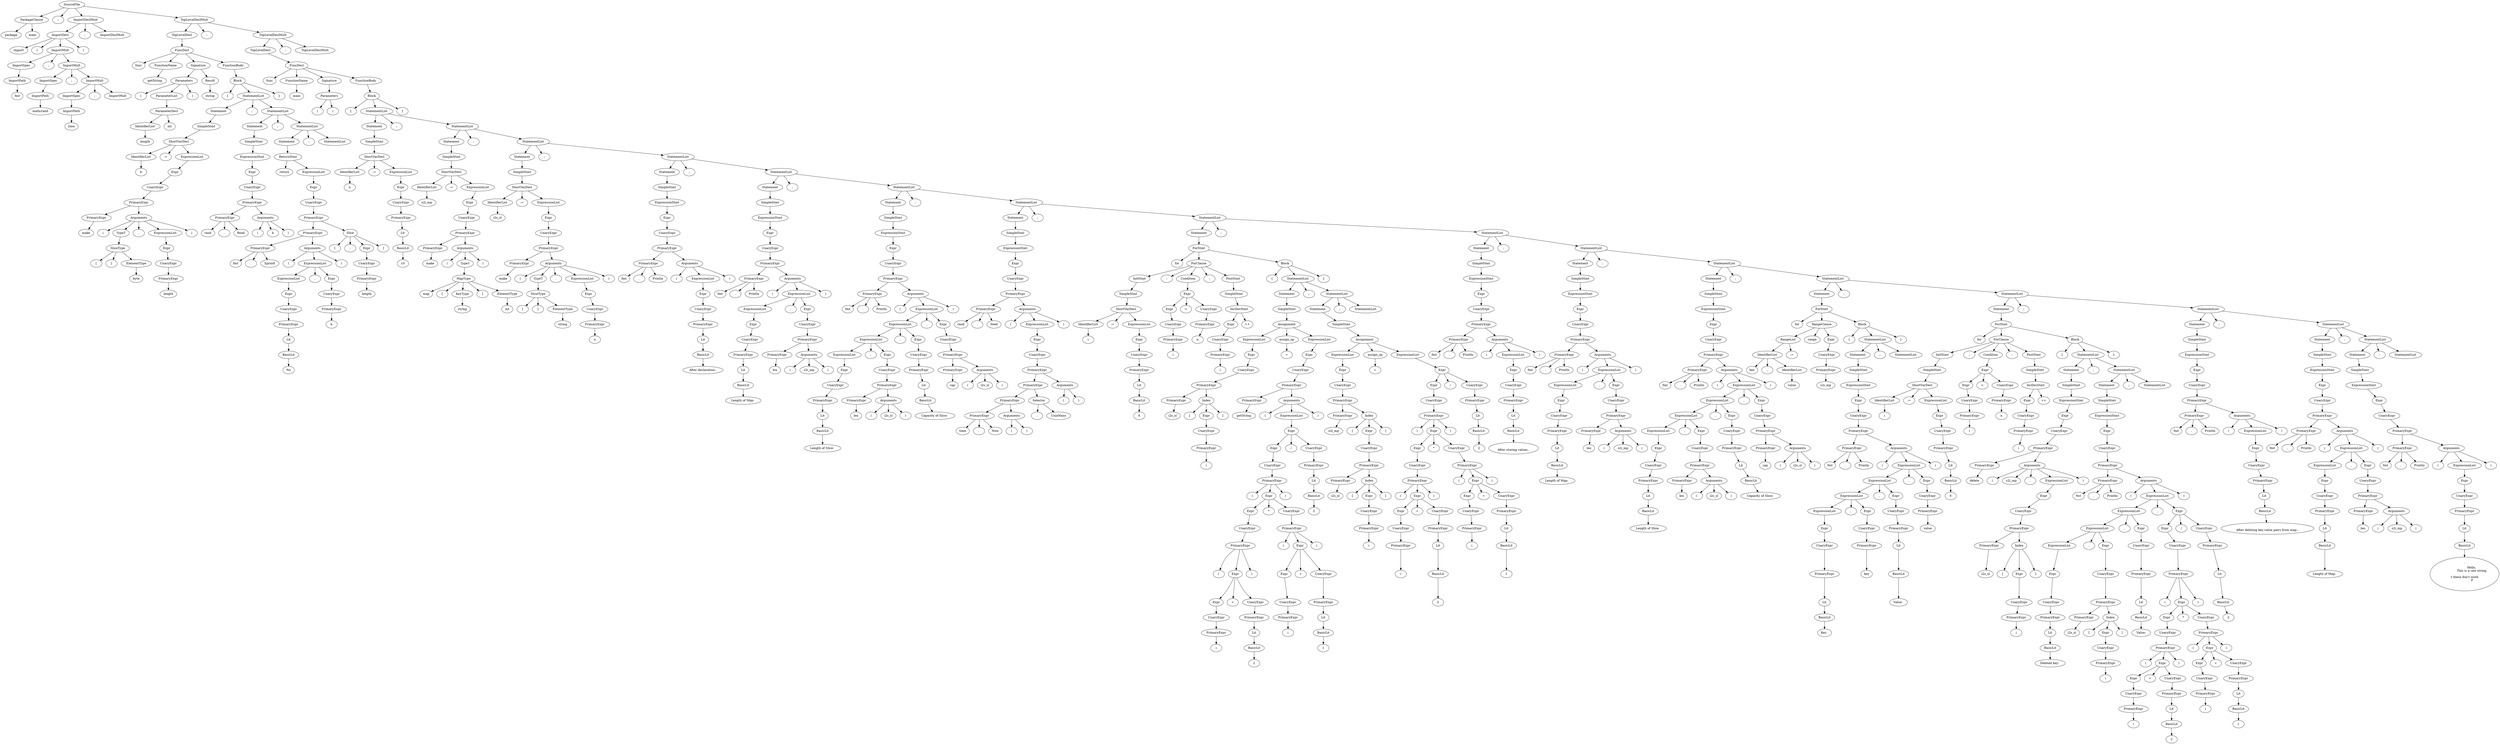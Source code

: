 digraph ParseTree {
0[label="SourceFile"]; 1[label="PackageClause"]; 0->1 ;
1[label="PackageClause"]; 2[label="package"]; 1->2 ;
1[label="PackageClause"]; 3[label="main"]; 1->3 ;
0[label="SourceFile"]; 4[label=";"]; 0->4 ;
0[label="SourceFile"]; 5[label="ImportDeclMult"]; 0->5 ;
5[label="ImportDeclMult"]; 6[label="ImportDecl"]; 5->6 ;
6[label="ImportDecl"]; 7[label="import"]; 6->7 ;
6[label="ImportDecl"]; 8[label="("]; 6->8 ;
6[label="ImportDecl"]; 9[label="ImportMult"]; 6->9 ;
9[label="ImportMult"]; 10[label="ImportSpec"]; 9->10 ;
10[label="ImportSpec"]; 11[label="ImportPath"]; 10->11 ;
11[label="ImportPath"]; 12[label="fmt"]; 11->12 ;
9[label="ImportMult"]; 13[label=";"]; 9->13 ;
9[label="ImportMult"]; 14[label="ImportMult"]; 9->14 ;
14[label="ImportMult"]; 15[label="ImportSpec"]; 14->15 ;
15[label="ImportSpec"]; 16[label="ImportPath"]; 15->16 ;
16[label="ImportPath"]; 17[label="math/rand"]; 16->17 ;
14[label="ImportMult"]; 18[label=";"]; 14->18 ;
14[label="ImportMult"]; 19[label="ImportMult"]; 14->19 ;
19[label="ImportMult"]; 20[label="ImportSpec"]; 19->20 ;
20[label="ImportSpec"]; 21[label="ImportPath"]; 20->21 ;
21[label="ImportPath"]; 22[label="time"]; 21->22 ;
19[label="ImportMult"]; 23[label=";"]; 19->23 ;
19[label="ImportMult"]; 24[label="ImportMult"]; 19->24 ;
6[label="ImportDecl"]; 25[label=")"]; 6->25 ;
5[label="ImportDeclMult"]; 26[label=";"]; 5->26 ;
5[label="ImportDeclMult"]; 27[label="ImportDeclMult"]; 5->27 ;
0[label="SourceFile"]; 28[label="TopLevelDeclMult"]; 0->28 ;
28[label="TopLevelDeclMult"]; 29[label="TopLevelDecl"]; 28->29 ;
29[label="TopLevelDecl"]; 30[label="FuncDecl"]; 29->30 ;
30[label="FuncDecl"]; 31[label="func"]; 30->31 ;
30[label="FuncDecl"]; 32[label="FunctionName"]; 30->32 ;
32[label="FunctionName"]; 33[label="getString"]; 32->33 ;
30[label="FuncDecl"]; 34[label="Signature"]; 30->34 ;
34[label="Signature"]; 35[label="Parameters"]; 34->35 ;
35[label="Parameters"]; 36[label="("]; 35->36 ;
35[label="Parameters"]; 37[label="ParameterList"]; 35->37 ;
37[label="ParameterList"]; 38[label="ParameterDecl"]; 37->38 ;
38[label="ParameterDecl"]; 39[label="IdentifierList"]; 38->39 ;
39[label="IdentifierList"]; 40[label="length"]; 39->40 ;
38[label="ParameterDecl"]; 41[label="int"]; 38->41 ;
35[label="Parameters"]; 42[label=")"]; 35->42 ;
34[label="Signature"]; 43[label="Result"]; 34->43 ;
43[label="Result"]; 44[label="string"]; 43->44 ;
30[label="FuncDecl"]; 45[label="FunctionBody"]; 30->45 ;
45[label="FunctionBody"]; 46[label="Block"]; 45->46 ;
46[label="Block"]; 47[label="{"]; 46->47 ;
46[label="Block"]; 48[label="StatementList"]; 46->48 ;
48[label="StatementList"]; 49[label="Statement"]; 48->49 ;
49[label="Statement"]; 50[label="SimpleStmt"]; 49->50 ;
50[label="SimpleStmt"]; 51[label="ShortVarDecl"]; 50->51 ;
51[label="ShortVarDecl"]; 52[label="IdentifierList"]; 51->52 ;
52[label="IdentifierList"]; 53[label="b"]; 52->53 ;
51[label="ShortVarDecl"]; 54[label=":="]; 51->54 ;
51[label="ShortVarDecl"]; 55[label="ExpressionList"]; 51->55 ;
55[label="ExpressionList"]; 56[label="Expr"]; 55->56 ;
56[label="Expr"]; 57[label="UnaryExpr"]; 56->57 ;
57[label="UnaryExpr"]; 58[label="PrimaryExpr"]; 57->58 ;
58[label="PrimaryExpr"]; 59[label="PrimaryExpr"]; 58->59 ;
59[label="PrimaryExpr"]; 60[label="make"]; 59->60 ;
58[label="PrimaryExpr"]; 61[label="Arguments"]; 58->61 ;
61[label="Arguments"]; 62[label="("]; 61->62 ;
61[label="Arguments"]; 63[label="TypeT"]; 61->63 ;
63[label="TypeT"]; 64[label="SliceType"]; 63->64 ;
64[label="SliceType"]; 65[label="["]; 64->65 ;
64[label="SliceType"]; 66[label="]"]; 64->66 ;
64[label="SliceType"]; 67[label="ElementType"]; 64->67 ;
67[label="ElementType"]; 68[label="byte"]; 67->68 ;
61[label="Arguments"]; 69[label=","]; 61->69 ;
61[label="Arguments"]; 70[label="ExpressionList"]; 61->70 ;
70[label="ExpressionList"]; 71[label="Expr"]; 70->71 ;
71[label="Expr"]; 72[label="UnaryExpr"]; 71->72 ;
72[label="UnaryExpr"]; 73[label="PrimaryExpr"]; 72->73 ;
73[label="PrimaryExpr"]; 74[label="length"]; 73->74 ;
61[label="Arguments"]; 75[label=")"]; 61->75 ;
48[label="StatementList"]; 76[label=";"]; 48->76 ;
48[label="StatementList"]; 77[label="StatementList"]; 48->77 ;
77[label="StatementList"]; 78[label="Statement"]; 77->78 ;
78[label="Statement"]; 79[label="SimpleStmt"]; 78->79 ;
79[label="SimpleStmt"]; 80[label="ExpressionStmt"]; 79->80 ;
80[label="ExpressionStmt"]; 81[label="Expr"]; 80->81 ;
81[label="Expr"]; 82[label="UnaryExpr"]; 81->82 ;
82[label="UnaryExpr"]; 83[label="PrimaryExpr"]; 82->83 ;
83[label="PrimaryExpr"]; 84[label="PrimaryExpr"]; 83->84 ;
84[label="PrimaryExpr"]; 85[label="rand"]; 84->85 ;
84[label="PrimaryExpr"]; 86[label="."]; 84->86 ;
84[label="PrimaryExpr"]; 87[label="Read"]; 84->87 ;
83[label="PrimaryExpr"]; 88[label="Arguments"]; 83->88 ;
88[label="Arguments"]; 89[label="("]; 88->89 ;
88[label="Arguments"]; 90[label="b"]; 88->90 ;
88[label="Arguments"]; 91[label=")"]; 88->91 ;
77[label="StatementList"]; 92[label=";"]; 77->92 ;
77[label="StatementList"]; 93[label="StatementList"]; 77->93 ;
93[label="StatementList"]; 94[label="Statement"]; 93->94 ;
94[label="Statement"]; 95[label="ReturnStmt"]; 94->95 ;
95[label="ReturnStmt"]; 96[label="return"]; 95->96 ;
95[label="ReturnStmt"]; 97[label="ExpressionList"]; 95->97 ;
97[label="ExpressionList"]; 98[label="Expr"]; 97->98 ;
98[label="Expr"]; 99[label="UnaryExpr"]; 98->99 ;
99[label="UnaryExpr"]; 100[label="PrimaryExpr"]; 99->100 ;
100[label="PrimaryExpr"]; 101[label="PrimaryExpr"]; 100->101 ;
101[label="PrimaryExpr"]; 102[label="PrimaryExpr"]; 101->102 ;
102[label="PrimaryExpr"]; 103[label="fmt"]; 102->103 ;
102[label="PrimaryExpr"]; 104[label="."]; 102->104 ;
102[label="PrimaryExpr"]; 105[label="Sprintf"]; 102->105 ;
101[label="PrimaryExpr"]; 106[label="Arguments"]; 101->106 ;
106[label="Arguments"]; 107[label="("]; 106->107 ;
106[label="Arguments"]; 108[label="ExpressionList"]; 106->108 ;
108[label="ExpressionList"]; 109[label="ExpressionList"]; 108->109 ;
109[label="ExpressionList"]; 110[label="Expr"]; 109->110 ;
110[label="Expr"]; 111[label="UnaryExpr"]; 110->111 ;
111[label="UnaryExpr"]; 112[label="PrimaryExpr"]; 111->112 ;
112[label="PrimaryExpr"]; 113[label="Lit"]; 112->113 ;
113[label="Lit"]; 114[label="BasicLit"]; 113->114 ;
114[label="BasicLit"]; 115[label="%x"]; 114->115 ;
108[label="ExpressionList"]; 116[label=","]; 108->116 ;
108[label="ExpressionList"]; 117[label="Expr"]; 108->117 ;
117[label="Expr"]; 118[label="UnaryExpr"]; 117->118 ;
118[label="UnaryExpr"]; 119[label="PrimaryExpr"]; 118->119 ;
119[label="PrimaryExpr"]; 120[label="b"]; 119->120 ;
106[label="Arguments"]; 121[label=")"]; 106->121 ;
100[label="PrimaryExpr"]; 122[label="Slice"]; 100->122 ;
122[label="Slice"]; 123[label="["]; 122->123 ;
122[label="Slice"]; 124[label=":"]; 122->124 ;
122[label="Slice"]; 125[label="Expr"]; 122->125 ;
125[label="Expr"]; 126[label="UnaryExpr"]; 125->126 ;
126[label="UnaryExpr"]; 127[label="PrimaryExpr"]; 126->127 ;
127[label="PrimaryExpr"]; 128[label="length"]; 127->128 ;
122[label="Slice"]; 129[label="]"]; 122->129 ;
93[label="StatementList"]; 130[label=";"]; 93->130 ;
93[label="StatementList"]; 131[label="StatementList"]; 93->131 ;
46[label="Block"]; 132[label="}"]; 46->132 ;
28[label="TopLevelDeclMult"]; 133[label=";"]; 28->133 ;
28[label="TopLevelDeclMult"]; 134[label="TopLevelDeclMult"]; 28->134 ;
134[label="TopLevelDeclMult"]; 135[label="TopLevelDecl"]; 134->135 ;
135[label="TopLevelDecl"]; 136[label="FuncDecl"]; 135->136 ;
136[label="FuncDecl"]; 137[label="func"]; 136->137 ;
136[label="FuncDecl"]; 138[label="FunctionName"]; 136->138 ;
138[label="FunctionName"]; 139[label="main"]; 138->139 ;
136[label="FuncDecl"]; 140[label="Signature"]; 136->140 ;
140[label="Signature"]; 141[label="Parameters"]; 140->141 ;
141[label="Parameters"]; 142[label="("]; 141->142 ;
141[label="Parameters"]; 143[label=")"]; 141->143 ;
136[label="FuncDecl"]; 144[label="FunctionBody"]; 136->144 ;
144[label="FunctionBody"]; 145[label="Block"]; 144->145 ;
145[label="Block"]; 146[label="{"]; 145->146 ;
145[label="Block"]; 147[label="StatementList"]; 145->147 ;
147[label="StatementList"]; 148[label="Statement"]; 147->148 ;
148[label="Statement"]; 149[label="SimpleStmt"]; 148->149 ;
149[label="SimpleStmt"]; 150[label="ShortVarDecl"]; 149->150 ;
150[label="ShortVarDecl"]; 151[label="IdentifierList"]; 150->151 ;
151[label="IdentifierList"]; 152[label="n"]; 151->152 ;
150[label="ShortVarDecl"]; 153[label=":="]; 150->153 ;
150[label="ShortVarDecl"]; 154[label="ExpressionList"]; 150->154 ;
154[label="ExpressionList"]; 155[label="Expr"]; 154->155 ;
155[label="Expr"]; 156[label="UnaryExpr"]; 155->156 ;
156[label="UnaryExpr"]; 157[label="PrimaryExpr"]; 156->157 ;
157[label="PrimaryExpr"]; 158[label="Lit"]; 157->158 ;
158[label="Lit"]; 159[label="BasicLit"]; 158->159 ;
159[label="BasicLit"]; 160[label="10"]; 159->160 ;
147[label="StatementList"]; 161[label=";"]; 147->161 ;
147[label="StatementList"]; 162[label="StatementList"]; 147->162 ;
162[label="StatementList"]; 163[label="Statement"]; 162->163 ;
163[label="Statement"]; 164[label="SimpleStmt"]; 163->164 ;
164[label="SimpleStmt"]; 165[label="ShortVarDecl"]; 164->165 ;
165[label="ShortVarDecl"]; 166[label="IdentifierList"]; 165->166 ;
166[label="IdentifierList"]; 167[label="s2i_mp"]; 166->167 ;
165[label="ShortVarDecl"]; 168[label=":="]; 165->168 ;
165[label="ShortVarDecl"]; 169[label="ExpressionList"]; 165->169 ;
169[label="ExpressionList"]; 170[label="Expr"]; 169->170 ;
170[label="Expr"]; 171[label="UnaryExpr"]; 170->171 ;
171[label="UnaryExpr"]; 172[label="PrimaryExpr"]; 171->172 ;
172[label="PrimaryExpr"]; 173[label="PrimaryExpr"]; 172->173 ;
173[label="PrimaryExpr"]; 174[label="make"]; 173->174 ;
172[label="PrimaryExpr"]; 175[label="Arguments"]; 172->175 ;
175[label="Arguments"]; 176[label="("]; 175->176 ;
175[label="Arguments"]; 177[label="TypeT"]; 175->177 ;
177[label="TypeT"]; 178[label="MapType"]; 177->178 ;
178[label="MapType"]; 179[label="map"]; 178->179 ;
178[label="MapType"]; 180[label="["]; 178->180 ;
178[label="MapType"]; 181[label="KeyType"]; 178->181 ;
181[label="KeyType"]; 182[label="string"]; 181->182 ;
178[label="MapType"]; 183[label="]"]; 178->183 ;
178[label="MapType"]; 184[label="ElementType"]; 178->184 ;
184[label="ElementType"]; 185[label="int"]; 184->185 ;
175[label="Arguments"]; 186[label=")"]; 175->186 ;
162[label="StatementList"]; 187[label=";"]; 162->187 ;
162[label="StatementList"]; 188[label="StatementList"]; 162->188 ;
188[label="StatementList"]; 189[label="Statement"]; 188->189 ;
189[label="Statement"]; 190[label="SimpleStmt"]; 189->190 ;
190[label="SimpleStmt"]; 191[label="ShortVarDecl"]; 190->191 ;
191[label="ShortVarDecl"]; 192[label="IdentifierList"]; 191->192 ;
192[label="IdentifierList"]; 193[label="i2s_sl"]; 192->193 ;
191[label="ShortVarDecl"]; 194[label=":="]; 191->194 ;
191[label="ShortVarDecl"]; 195[label="ExpressionList"]; 191->195 ;
195[label="ExpressionList"]; 196[label="Expr"]; 195->196 ;
196[label="Expr"]; 197[label="UnaryExpr"]; 196->197 ;
197[label="UnaryExpr"]; 198[label="PrimaryExpr"]; 197->198 ;
198[label="PrimaryExpr"]; 199[label="PrimaryExpr"]; 198->199 ;
199[label="PrimaryExpr"]; 200[label="make"]; 199->200 ;
198[label="PrimaryExpr"]; 201[label="Arguments"]; 198->201 ;
201[label="Arguments"]; 202[label="("]; 201->202 ;
201[label="Arguments"]; 203[label="TypeT"]; 201->203 ;
203[label="TypeT"]; 204[label="SliceType"]; 203->204 ;
204[label="SliceType"]; 205[label="["]; 204->205 ;
204[label="SliceType"]; 206[label="]"]; 204->206 ;
204[label="SliceType"]; 207[label="ElementType"]; 204->207 ;
207[label="ElementType"]; 208[label="string"]; 207->208 ;
201[label="Arguments"]; 209[label=","]; 201->209 ;
201[label="Arguments"]; 210[label="ExpressionList"]; 201->210 ;
210[label="ExpressionList"]; 211[label="Expr"]; 210->211 ;
211[label="Expr"]; 212[label="UnaryExpr"]; 211->212 ;
212[label="UnaryExpr"]; 213[label="PrimaryExpr"]; 212->213 ;
213[label="PrimaryExpr"]; 214[label="n"]; 213->214 ;
201[label="Arguments"]; 215[label=")"]; 201->215 ;
188[label="StatementList"]; 216[label=";"]; 188->216 ;
188[label="StatementList"]; 217[label="StatementList"]; 188->217 ;
217[label="StatementList"]; 218[label="Statement"]; 217->218 ;
218[label="Statement"]; 219[label="SimpleStmt"]; 218->219 ;
219[label="SimpleStmt"]; 220[label="ExpressionStmt"]; 219->220 ;
220[label="ExpressionStmt"]; 221[label="Expr"]; 220->221 ;
221[label="Expr"]; 222[label="UnaryExpr"]; 221->222 ;
222[label="UnaryExpr"]; 223[label="PrimaryExpr"]; 222->223 ;
223[label="PrimaryExpr"]; 224[label="PrimaryExpr"]; 223->224 ;
224[label="PrimaryExpr"]; 225[label="fmt"]; 224->225 ;
224[label="PrimaryExpr"]; 226[label="."]; 224->226 ;
224[label="PrimaryExpr"]; 227[label="Println"]; 224->227 ;
223[label="PrimaryExpr"]; 228[label="Arguments"]; 223->228 ;
228[label="Arguments"]; 229[label="("]; 228->229 ;
228[label="Arguments"]; 230[label="ExpressionList"]; 228->230 ;
230[label="ExpressionList"]; 231[label="Expr"]; 230->231 ;
231[label="Expr"]; 232[label="UnaryExpr"]; 231->232 ;
232[label="UnaryExpr"]; 233[label="PrimaryExpr"]; 232->233 ;
233[label="PrimaryExpr"]; 234[label="Lit"]; 233->234 ;
234[label="Lit"]; 235[label="BasicLit"]; 234->235 ;
235[label="BasicLit"]; 236[label="After declaration.."]; 235->236 ;
228[label="Arguments"]; 237[label=")"]; 228->237 ;
217[label="StatementList"]; 238[label=";"]; 217->238 ;
217[label="StatementList"]; 239[label="StatementList"]; 217->239 ;
239[label="StatementList"]; 240[label="Statement"]; 239->240 ;
240[label="Statement"]; 241[label="SimpleStmt"]; 240->241 ;
241[label="SimpleStmt"]; 242[label="ExpressionStmt"]; 241->242 ;
242[label="ExpressionStmt"]; 243[label="Expr"]; 242->243 ;
243[label="Expr"]; 244[label="UnaryExpr"]; 243->244 ;
244[label="UnaryExpr"]; 245[label="PrimaryExpr"]; 244->245 ;
245[label="PrimaryExpr"]; 246[label="PrimaryExpr"]; 245->246 ;
246[label="PrimaryExpr"]; 247[label="fmt"]; 246->247 ;
246[label="PrimaryExpr"]; 248[label="."]; 246->248 ;
246[label="PrimaryExpr"]; 249[label="Println"]; 246->249 ;
245[label="PrimaryExpr"]; 250[label="Arguments"]; 245->250 ;
250[label="Arguments"]; 251[label="("]; 250->251 ;
250[label="Arguments"]; 252[label="ExpressionList"]; 250->252 ;
252[label="ExpressionList"]; 253[label="ExpressionList"]; 252->253 ;
253[label="ExpressionList"]; 254[label="Expr"]; 253->254 ;
254[label="Expr"]; 255[label="UnaryExpr"]; 254->255 ;
255[label="UnaryExpr"]; 256[label="PrimaryExpr"]; 255->256 ;
256[label="PrimaryExpr"]; 257[label="Lit"]; 256->257 ;
257[label="Lit"]; 258[label="BasicLit"]; 257->258 ;
258[label="BasicLit"]; 259[label="Length of Map: "]; 258->259 ;
252[label="ExpressionList"]; 260[label=","]; 252->260 ;
252[label="ExpressionList"]; 261[label="Expr"]; 252->261 ;
261[label="Expr"]; 262[label="UnaryExpr"]; 261->262 ;
262[label="UnaryExpr"]; 263[label="PrimaryExpr"]; 262->263 ;
263[label="PrimaryExpr"]; 264[label="PrimaryExpr"]; 263->264 ;
264[label="PrimaryExpr"]; 265[label="len"]; 264->265 ;
263[label="PrimaryExpr"]; 266[label="Arguments"]; 263->266 ;
266[label="Arguments"]; 267[label="("]; 266->267 ;
266[label="Arguments"]; 268[label="s2i_mp"]; 266->268 ;
266[label="Arguments"]; 269[label=")"]; 266->269 ;
250[label="Arguments"]; 270[label=")"]; 250->270 ;
239[label="StatementList"]; 271[label=";"]; 239->271 ;
239[label="StatementList"]; 272[label="StatementList"]; 239->272 ;
272[label="StatementList"]; 273[label="Statement"]; 272->273 ;
273[label="Statement"]; 274[label="SimpleStmt"]; 273->274 ;
274[label="SimpleStmt"]; 275[label="ExpressionStmt"]; 274->275 ;
275[label="ExpressionStmt"]; 276[label="Expr"]; 275->276 ;
276[label="Expr"]; 277[label="UnaryExpr"]; 276->277 ;
277[label="UnaryExpr"]; 278[label="PrimaryExpr"]; 277->278 ;
278[label="PrimaryExpr"]; 279[label="PrimaryExpr"]; 278->279 ;
279[label="PrimaryExpr"]; 280[label="fmt"]; 279->280 ;
279[label="PrimaryExpr"]; 281[label="."]; 279->281 ;
279[label="PrimaryExpr"]; 282[label="Println"]; 279->282 ;
278[label="PrimaryExpr"]; 283[label="Arguments"]; 278->283 ;
283[label="Arguments"]; 284[label="("]; 283->284 ;
283[label="Arguments"]; 285[label="ExpressionList"]; 283->285 ;
285[label="ExpressionList"]; 286[label="ExpressionList"]; 285->286 ;
286[label="ExpressionList"]; 287[label="ExpressionList"]; 286->287 ;
287[label="ExpressionList"]; 288[label="ExpressionList"]; 287->288 ;
288[label="ExpressionList"]; 289[label="Expr"]; 288->289 ;
289[label="Expr"]; 290[label="UnaryExpr"]; 289->290 ;
290[label="UnaryExpr"]; 291[label="PrimaryExpr"]; 290->291 ;
291[label="PrimaryExpr"]; 292[label="Lit"]; 291->292 ;
292[label="Lit"]; 293[label="BasicLit"]; 292->293 ;
293[label="BasicLit"]; 294[label="Length of Slice: "]; 293->294 ;
287[label="ExpressionList"]; 295[label=","]; 287->295 ;
287[label="ExpressionList"]; 296[label="Expr"]; 287->296 ;
296[label="Expr"]; 297[label="UnaryExpr"]; 296->297 ;
297[label="UnaryExpr"]; 298[label="PrimaryExpr"]; 297->298 ;
298[label="PrimaryExpr"]; 299[label="PrimaryExpr"]; 298->299 ;
299[label="PrimaryExpr"]; 300[label="len"]; 299->300 ;
298[label="PrimaryExpr"]; 301[label="Arguments"]; 298->301 ;
301[label="Arguments"]; 302[label="("]; 301->302 ;
301[label="Arguments"]; 303[label="i2s_sl"]; 301->303 ;
301[label="Arguments"]; 304[label=")"]; 301->304 ;
286[label="ExpressionList"]; 305[label=","]; 286->305 ;
286[label="ExpressionList"]; 306[label="Expr"]; 286->306 ;
306[label="Expr"]; 307[label="UnaryExpr"]; 306->307 ;
307[label="UnaryExpr"]; 308[label="PrimaryExpr"]; 307->308 ;
308[label="PrimaryExpr"]; 309[label="Lit"]; 308->309 ;
309[label="Lit"]; 310[label="BasicLit"]; 309->310 ;
310[label="BasicLit"]; 311[label="Capacity of Slice: "]; 310->311 ;
285[label="ExpressionList"]; 312[label=","]; 285->312 ;
285[label="ExpressionList"]; 313[label="Expr"]; 285->313 ;
313[label="Expr"]; 314[label="UnaryExpr"]; 313->314 ;
314[label="UnaryExpr"]; 315[label="PrimaryExpr"]; 314->315 ;
315[label="PrimaryExpr"]; 316[label="PrimaryExpr"]; 315->316 ;
316[label="PrimaryExpr"]; 317[label="cap"]; 316->317 ;
315[label="PrimaryExpr"]; 318[label="Arguments"]; 315->318 ;
318[label="Arguments"]; 319[label="("]; 318->319 ;
318[label="Arguments"]; 320[label="i2s_sl"]; 318->320 ;
318[label="Arguments"]; 321[label=")"]; 318->321 ;
283[label="Arguments"]; 322[label=")"]; 283->322 ;
272[label="StatementList"]; 323[label=";"]; 272->323 ;
272[label="StatementList"]; 324[label="StatementList"]; 272->324 ;
324[label="StatementList"]; 325[label="Statement"]; 324->325 ;
325[label="Statement"]; 326[label="SimpleStmt"]; 325->326 ;
326[label="SimpleStmt"]; 327[label="ExpressionStmt"]; 326->327 ;
327[label="ExpressionStmt"]; 328[label="Expr"]; 327->328 ;
328[label="Expr"]; 329[label="UnaryExpr"]; 328->329 ;
329[label="UnaryExpr"]; 330[label="PrimaryExpr"]; 329->330 ;
330[label="PrimaryExpr"]; 331[label="PrimaryExpr"]; 330->331 ;
331[label="PrimaryExpr"]; 332[label="rand"]; 331->332 ;
331[label="PrimaryExpr"]; 333[label="."]; 331->333 ;
331[label="PrimaryExpr"]; 334[label="Seed"]; 331->334 ;
330[label="PrimaryExpr"]; 335[label="Arguments"]; 330->335 ;
335[label="Arguments"]; 336[label="("]; 335->336 ;
335[label="Arguments"]; 337[label="ExpressionList"]; 335->337 ;
337[label="ExpressionList"]; 338[label="Expr"]; 337->338 ;
338[label="Expr"]; 339[label="UnaryExpr"]; 338->339 ;
339[label="UnaryExpr"]; 340[label="PrimaryExpr"]; 339->340 ;
340[label="PrimaryExpr"]; 341[label="PrimaryExpr"]; 340->341 ;
341[label="PrimaryExpr"]; 342[label="PrimaryExpr"]; 341->342 ;
342[label="PrimaryExpr"]; 343[label="PrimaryExpr"]; 342->343 ;
343[label="PrimaryExpr"]; 344[label="time"]; 343->344 ;
343[label="PrimaryExpr"]; 345[label="."]; 343->345 ;
343[label="PrimaryExpr"]; 346[label="Now"]; 343->346 ;
342[label="PrimaryExpr"]; 347[label="Arguments"]; 342->347 ;
347[label="Arguments"]; 348[label="("]; 347->348 ;
347[label="Arguments"]; 349[label=")"]; 347->349 ;
341[label="PrimaryExpr"]; 350[label="Selector"]; 341->350 ;
350[label="Selector"]; 351[label="."]; 350->351 ;
350[label="Selector"]; 352[label="UnixNano"]; 350->352 ;
340[label="PrimaryExpr"]; 353[label="Arguments"]; 340->353 ;
353[label="Arguments"]; 354[label="("]; 353->354 ;
353[label="Arguments"]; 355[label=")"]; 353->355 ;
335[label="Arguments"]; 356[label=")"]; 335->356 ;
324[label="StatementList"]; 357[label=";"]; 324->357 ;
324[label="StatementList"]; 358[label="StatementList"]; 324->358 ;
358[label="StatementList"]; 359[label="Statement"]; 358->359 ;
359[label="Statement"]; 360[label="ForStmt"]; 359->360 ;
360[label="ForStmt"]; 361[label="for"]; 360->361 ;
360[label="ForStmt"]; 362[label="ForClause"]; 360->362 ;
362[label="ForClause"]; 363[label="InitStmt"]; 362->363 ;
363[label="InitStmt"]; 364[label="SimpleStmt"]; 363->364 ;
364[label="SimpleStmt"]; 365[label="ShortVarDecl"]; 364->365 ;
365[label="ShortVarDecl"]; 366[label="IdentifierList"]; 365->366 ;
366[label="IdentifierList"]; 367[label="i"]; 366->367 ;
365[label="ShortVarDecl"]; 368[label=":="]; 365->368 ;
365[label="ShortVarDecl"]; 369[label="ExpressionList"]; 365->369 ;
369[label="ExpressionList"]; 370[label="Expr"]; 369->370 ;
370[label="Expr"]; 371[label="UnaryExpr"]; 370->371 ;
371[label="UnaryExpr"]; 372[label="PrimaryExpr"]; 371->372 ;
372[label="PrimaryExpr"]; 373[label="Lit"]; 372->373 ;
373[label="Lit"]; 374[label="BasicLit"]; 373->374 ;
374[label="BasicLit"]; 375[label="0"]; 374->375 ;
362[label="ForClause"]; 376[label=";"]; 362->376 ;
362[label="ForClause"]; 377[label="Condition"]; 362->377 ;
377[label="Condition"]; 378[label="Expr"]; 377->378 ;
378[label="Expr"]; 379[label="Expr"]; 378->379 ;
379[label="Expr"]; 380[label="UnaryExpr"]; 379->380 ;
380[label="UnaryExpr"]; 381[label="PrimaryExpr"]; 380->381 ;
381[label="PrimaryExpr"]; 382[label="i"]; 381->382 ;
378[label="Expr"]; 383[label="<"]; 378->383 ;
378[label="Expr"]; 384[label="UnaryExpr"]; 378->384 ;
384[label="UnaryExpr"]; 385[label="PrimaryExpr"]; 384->385 ;
385[label="PrimaryExpr"]; 386[label="n"]; 385->386 ;
362[label="ForClause"]; 387[label=";"]; 362->387 ;
362[label="ForClause"]; 388[label="PostStmt"]; 362->388 ;
388[label="PostStmt"]; 389[label="SimpleStmt"]; 388->389 ;
389[label="SimpleStmt"]; 390[label="IncDecStmt"]; 389->390 ;
390[label="IncDecStmt"]; 391[label="Expr"]; 390->391 ;
391[label="Expr"]; 392[label="UnaryExpr"]; 391->392 ;
392[label="UnaryExpr"]; 393[label="PrimaryExpr"]; 392->393 ;
393[label="PrimaryExpr"]; 394[label="i"]; 393->394 ;
390[label="IncDecStmt"]; 395[label="++"]; 390->395 ;
360[label="ForStmt"]; 396[label="Block"]; 360->396 ;
396[label="Block"]; 397[label="{"]; 396->397 ;
396[label="Block"]; 398[label="StatementList"]; 396->398 ;
398[label="StatementList"]; 399[label="Statement"]; 398->399 ;
399[label="Statement"]; 400[label="SimpleStmt"]; 399->400 ;
400[label="SimpleStmt"]; 401[label="Assignment"]; 400->401 ;
401[label="Assignment"]; 402[label="ExpressionList"]; 401->402 ;
402[label="ExpressionList"]; 403[label="Expr"]; 402->403 ;
403[label="Expr"]; 404[label="UnaryExpr"]; 403->404 ;
404[label="UnaryExpr"]; 405[label="PrimaryExpr"]; 404->405 ;
405[label="PrimaryExpr"]; 406[label="PrimaryExpr"]; 405->406 ;
406[label="PrimaryExpr"]; 407[label="i2s_sl"]; 406->407 ;
405[label="PrimaryExpr"]; 408[label="Index"]; 405->408 ;
408[label="Index"]; 409[label="["]; 408->409 ;
408[label="Index"]; 410[label="Expr"]; 408->410 ;
410[label="Expr"]; 411[label="UnaryExpr"]; 410->411 ;
411[label="UnaryExpr"]; 412[label="PrimaryExpr"]; 411->412 ;
412[label="PrimaryExpr"]; 413[label="i"]; 412->413 ;
408[label="Index"]; 414[label="]"]; 408->414 ;
401[label="Assignment"]; 415[label="assign_op"]; 401->415 ;
415[label="assign_op"]; 416[label="="]; 415->416 ;
401[label="Assignment"]; 417[label="ExpressionList"]; 401->417 ;
417[label="ExpressionList"]; 418[label="Expr"]; 417->418 ;
418[label="Expr"]; 419[label="UnaryExpr"]; 418->419 ;
419[label="UnaryExpr"]; 420[label="PrimaryExpr"]; 419->420 ;
420[label="PrimaryExpr"]; 421[label="PrimaryExpr"]; 420->421 ;
421[label="PrimaryExpr"]; 422[label="getString"]; 421->422 ;
420[label="PrimaryExpr"]; 423[label="Arguments"]; 420->423 ;
423[label="Arguments"]; 424[label="("]; 423->424 ;
423[label="Arguments"]; 425[label="ExpressionList"]; 423->425 ;
425[label="ExpressionList"]; 426[label="Expr"]; 425->426 ;
426[label="Expr"]; 427[label="Expr"]; 426->427 ;
427[label="Expr"]; 428[label="UnaryExpr"]; 427->428 ;
428[label="UnaryExpr"]; 429[label="PrimaryExpr"]; 428->429 ;
429[label="PrimaryExpr"]; 430[label="("]; 429->430 ;
429[label="PrimaryExpr"]; 431[label="Expr"]; 429->431 ;
431[label="Expr"]; 432[label="Expr"]; 431->432 ;
432[label="Expr"]; 433[label="UnaryExpr"]; 432->433 ;
433[label="UnaryExpr"]; 434[label="PrimaryExpr"]; 433->434 ;
434[label="PrimaryExpr"]; 435[label="("]; 434->435 ;
434[label="PrimaryExpr"]; 436[label="Expr"]; 434->436 ;
436[label="Expr"]; 437[label="Expr"]; 436->437 ;
437[label="Expr"]; 438[label="UnaryExpr"]; 437->438 ;
438[label="UnaryExpr"]; 439[label="PrimaryExpr"]; 438->439 ;
439[label="PrimaryExpr"]; 440[label="i"]; 439->440 ;
436[label="Expr"]; 441[label="+"]; 436->441 ;
436[label="Expr"]; 442[label="UnaryExpr"]; 436->442 ;
442[label="UnaryExpr"]; 443[label="PrimaryExpr"]; 442->443 ;
443[label="PrimaryExpr"]; 444[label="Lit"]; 443->444 ;
444[label="Lit"]; 445[label="BasicLit"]; 444->445 ;
445[label="BasicLit"]; 446[label="2"]; 445->446 ;
434[label="PrimaryExpr"]; 447[label=")"]; 434->447 ;
431[label="Expr"]; 448[label="*"]; 431->448 ;
431[label="Expr"]; 449[label="UnaryExpr"]; 431->449 ;
449[label="UnaryExpr"]; 450[label="PrimaryExpr"]; 449->450 ;
450[label="PrimaryExpr"]; 451[label="("]; 450->451 ;
450[label="PrimaryExpr"]; 452[label="Expr"]; 450->452 ;
452[label="Expr"]; 453[label="Expr"]; 452->453 ;
453[label="Expr"]; 454[label="UnaryExpr"]; 453->454 ;
454[label="UnaryExpr"]; 455[label="PrimaryExpr"]; 454->455 ;
455[label="PrimaryExpr"]; 456[label="i"]; 455->456 ;
452[label="Expr"]; 457[label="+"]; 452->457 ;
452[label="Expr"]; 458[label="UnaryExpr"]; 452->458 ;
458[label="UnaryExpr"]; 459[label="PrimaryExpr"]; 458->459 ;
459[label="PrimaryExpr"]; 460[label="Lit"]; 459->460 ;
460[label="Lit"]; 461[label="BasicLit"]; 460->461 ;
461[label="BasicLit"]; 462[label="1"]; 461->462 ;
450[label="PrimaryExpr"]; 463[label=")"]; 450->463 ;
429[label="PrimaryExpr"]; 464[label=")"]; 429->464 ;
426[label="Expr"]; 465[label="/"]; 426->465 ;
426[label="Expr"]; 466[label="UnaryExpr"]; 426->466 ;
466[label="UnaryExpr"]; 467[label="PrimaryExpr"]; 466->467 ;
467[label="PrimaryExpr"]; 468[label="Lit"]; 467->468 ;
468[label="Lit"]; 469[label="BasicLit"]; 468->469 ;
469[label="BasicLit"]; 470[label="2"]; 469->470 ;
423[label="Arguments"]; 471[label=")"]; 423->471 ;
398[label="StatementList"]; 472[label=";"]; 398->472 ;
398[label="StatementList"]; 473[label="StatementList"]; 398->473 ;
473[label="StatementList"]; 474[label="Statement"]; 473->474 ;
474[label="Statement"]; 475[label="SimpleStmt"]; 474->475 ;
475[label="SimpleStmt"]; 476[label="Assignment"]; 475->476 ;
476[label="Assignment"]; 477[label="ExpressionList"]; 476->477 ;
477[label="ExpressionList"]; 478[label="Expr"]; 477->478 ;
478[label="Expr"]; 479[label="UnaryExpr"]; 478->479 ;
479[label="UnaryExpr"]; 480[label="PrimaryExpr"]; 479->480 ;
480[label="PrimaryExpr"]; 481[label="PrimaryExpr"]; 480->481 ;
481[label="PrimaryExpr"]; 482[label="s2i_mp"]; 481->482 ;
480[label="PrimaryExpr"]; 483[label="Index"]; 480->483 ;
483[label="Index"]; 484[label="["]; 483->484 ;
483[label="Index"]; 485[label="Expr"]; 483->485 ;
485[label="Expr"]; 486[label="UnaryExpr"]; 485->486 ;
486[label="UnaryExpr"]; 487[label="PrimaryExpr"]; 486->487 ;
487[label="PrimaryExpr"]; 488[label="PrimaryExpr"]; 487->488 ;
488[label="PrimaryExpr"]; 489[label="i2s_sl"]; 488->489 ;
487[label="PrimaryExpr"]; 490[label="Index"]; 487->490 ;
490[label="Index"]; 491[label="["]; 490->491 ;
490[label="Index"]; 492[label="Expr"]; 490->492 ;
492[label="Expr"]; 493[label="UnaryExpr"]; 492->493 ;
493[label="UnaryExpr"]; 494[label="PrimaryExpr"]; 493->494 ;
494[label="PrimaryExpr"]; 495[label="i"]; 494->495 ;
490[label="Index"]; 496[label="]"]; 490->496 ;
483[label="Index"]; 497[label="]"]; 483->497 ;
476[label="Assignment"]; 498[label="assign_op"]; 476->498 ;
498[label="assign_op"]; 499[label="="]; 498->499 ;
476[label="Assignment"]; 500[label="ExpressionList"]; 476->500 ;
500[label="ExpressionList"]; 501[label="Expr"]; 500->501 ;
501[label="Expr"]; 502[label="Expr"]; 501->502 ;
502[label="Expr"]; 503[label="UnaryExpr"]; 502->503 ;
503[label="UnaryExpr"]; 504[label="PrimaryExpr"]; 503->504 ;
504[label="PrimaryExpr"]; 505[label="("]; 504->505 ;
504[label="PrimaryExpr"]; 506[label="Expr"]; 504->506 ;
506[label="Expr"]; 507[label="Expr"]; 506->507 ;
507[label="Expr"]; 508[label="UnaryExpr"]; 507->508 ;
508[label="UnaryExpr"]; 509[label="PrimaryExpr"]; 508->509 ;
509[label="PrimaryExpr"]; 510[label="("]; 509->510 ;
509[label="PrimaryExpr"]; 511[label="Expr"]; 509->511 ;
511[label="Expr"]; 512[label="Expr"]; 511->512 ;
512[label="Expr"]; 513[label="UnaryExpr"]; 512->513 ;
513[label="UnaryExpr"]; 514[label="PrimaryExpr"]; 513->514 ;
514[label="PrimaryExpr"]; 515[label="i"]; 514->515 ;
511[label="Expr"]; 516[label="+"]; 511->516 ;
511[label="Expr"]; 517[label="UnaryExpr"]; 511->517 ;
517[label="UnaryExpr"]; 518[label="PrimaryExpr"]; 517->518 ;
518[label="PrimaryExpr"]; 519[label="Lit"]; 518->519 ;
519[label="Lit"]; 520[label="BasicLit"]; 519->520 ;
520[label="BasicLit"]; 521[label="2"]; 520->521 ;
509[label="PrimaryExpr"]; 522[label=")"]; 509->522 ;
506[label="Expr"]; 523[label="*"]; 506->523 ;
506[label="Expr"]; 524[label="UnaryExpr"]; 506->524 ;
524[label="UnaryExpr"]; 525[label="PrimaryExpr"]; 524->525 ;
525[label="PrimaryExpr"]; 526[label="("]; 525->526 ;
525[label="PrimaryExpr"]; 527[label="Expr"]; 525->527 ;
527[label="Expr"]; 528[label="Expr"]; 527->528 ;
528[label="Expr"]; 529[label="UnaryExpr"]; 528->529 ;
529[label="UnaryExpr"]; 530[label="PrimaryExpr"]; 529->530 ;
530[label="PrimaryExpr"]; 531[label="i"]; 530->531 ;
527[label="Expr"]; 532[label="+"]; 527->532 ;
527[label="Expr"]; 533[label="UnaryExpr"]; 527->533 ;
533[label="UnaryExpr"]; 534[label="PrimaryExpr"]; 533->534 ;
534[label="PrimaryExpr"]; 535[label="Lit"]; 534->535 ;
535[label="Lit"]; 536[label="BasicLit"]; 535->536 ;
536[label="BasicLit"]; 537[label="1"]; 536->537 ;
525[label="PrimaryExpr"]; 538[label=")"]; 525->538 ;
504[label="PrimaryExpr"]; 539[label=")"]; 504->539 ;
501[label="Expr"]; 540[label="/"]; 501->540 ;
501[label="Expr"]; 541[label="UnaryExpr"]; 501->541 ;
541[label="UnaryExpr"]; 542[label="PrimaryExpr"]; 541->542 ;
542[label="PrimaryExpr"]; 543[label="Lit"]; 542->543 ;
543[label="Lit"]; 544[label="BasicLit"]; 543->544 ;
544[label="BasicLit"]; 545[label="2"]; 544->545 ;
473[label="StatementList"]; 546[label=";"]; 473->546 ;
473[label="StatementList"]; 547[label="StatementList"]; 473->547 ;
396[label="Block"]; 548[label="}"]; 396->548 ;
358[label="StatementList"]; 549[label=";"]; 358->549 ;
358[label="StatementList"]; 550[label="StatementList"]; 358->550 ;
550[label="StatementList"]; 551[label="Statement"]; 550->551 ;
551[label="Statement"]; 552[label="SimpleStmt"]; 551->552 ;
552[label="SimpleStmt"]; 553[label="ExpressionStmt"]; 552->553 ;
553[label="ExpressionStmt"]; 554[label="Expr"]; 553->554 ;
554[label="Expr"]; 555[label="UnaryExpr"]; 554->555 ;
555[label="UnaryExpr"]; 556[label="PrimaryExpr"]; 555->556 ;
556[label="PrimaryExpr"]; 557[label="PrimaryExpr"]; 556->557 ;
557[label="PrimaryExpr"]; 558[label="fmt"]; 557->558 ;
557[label="PrimaryExpr"]; 559[label="."]; 557->559 ;
557[label="PrimaryExpr"]; 560[label="Println"]; 557->560 ;
556[label="PrimaryExpr"]; 561[label="Arguments"]; 556->561 ;
561[label="Arguments"]; 562[label="("]; 561->562 ;
561[label="Arguments"]; 563[label="ExpressionList"]; 561->563 ;
563[label="ExpressionList"]; 564[label="Expr"]; 563->564 ;
564[label="Expr"]; 565[label="UnaryExpr"]; 564->565 ;
565[label="UnaryExpr"]; 566[label="PrimaryExpr"]; 565->566 ;
566[label="PrimaryExpr"]; 567[label="Lit"]; 566->567 ;
567[label="Lit"]; 568[label="BasicLit"]; 567->568 ;
568[label="BasicLit"]; 569[label="\nAfter storing values.."]; 568->569 ;
561[label="Arguments"]; 570[label=")"]; 561->570 ;
550[label="StatementList"]; 571[label=";"]; 550->571 ;
550[label="StatementList"]; 572[label="StatementList"]; 550->572 ;
572[label="StatementList"]; 573[label="Statement"]; 572->573 ;
573[label="Statement"]; 574[label="SimpleStmt"]; 573->574 ;
574[label="SimpleStmt"]; 575[label="ExpressionStmt"]; 574->575 ;
575[label="ExpressionStmt"]; 576[label="Expr"]; 575->576 ;
576[label="Expr"]; 577[label="UnaryExpr"]; 576->577 ;
577[label="UnaryExpr"]; 578[label="PrimaryExpr"]; 577->578 ;
578[label="PrimaryExpr"]; 579[label="PrimaryExpr"]; 578->579 ;
579[label="PrimaryExpr"]; 580[label="fmt"]; 579->580 ;
579[label="PrimaryExpr"]; 581[label="."]; 579->581 ;
579[label="PrimaryExpr"]; 582[label="Println"]; 579->582 ;
578[label="PrimaryExpr"]; 583[label="Arguments"]; 578->583 ;
583[label="Arguments"]; 584[label="("]; 583->584 ;
583[label="Arguments"]; 585[label="ExpressionList"]; 583->585 ;
585[label="ExpressionList"]; 586[label="ExpressionList"]; 585->586 ;
586[label="ExpressionList"]; 587[label="Expr"]; 586->587 ;
587[label="Expr"]; 588[label="UnaryExpr"]; 587->588 ;
588[label="UnaryExpr"]; 589[label="PrimaryExpr"]; 588->589 ;
589[label="PrimaryExpr"]; 590[label="Lit"]; 589->590 ;
590[label="Lit"]; 591[label="BasicLit"]; 590->591 ;
591[label="BasicLit"]; 592[label="Length of Map: "]; 591->592 ;
585[label="ExpressionList"]; 593[label=","]; 585->593 ;
585[label="ExpressionList"]; 594[label="Expr"]; 585->594 ;
594[label="Expr"]; 595[label="UnaryExpr"]; 594->595 ;
595[label="UnaryExpr"]; 596[label="PrimaryExpr"]; 595->596 ;
596[label="PrimaryExpr"]; 597[label="PrimaryExpr"]; 596->597 ;
597[label="PrimaryExpr"]; 598[label="len"]; 597->598 ;
596[label="PrimaryExpr"]; 599[label="Arguments"]; 596->599 ;
599[label="Arguments"]; 600[label="("]; 599->600 ;
599[label="Arguments"]; 601[label="s2i_mp"]; 599->601 ;
599[label="Arguments"]; 602[label=")"]; 599->602 ;
583[label="Arguments"]; 603[label=")"]; 583->603 ;
572[label="StatementList"]; 604[label=";"]; 572->604 ;
572[label="StatementList"]; 605[label="StatementList"]; 572->605 ;
605[label="StatementList"]; 606[label="Statement"]; 605->606 ;
606[label="Statement"]; 607[label="SimpleStmt"]; 606->607 ;
607[label="SimpleStmt"]; 608[label="ExpressionStmt"]; 607->608 ;
608[label="ExpressionStmt"]; 609[label="Expr"]; 608->609 ;
609[label="Expr"]; 610[label="UnaryExpr"]; 609->610 ;
610[label="UnaryExpr"]; 611[label="PrimaryExpr"]; 610->611 ;
611[label="PrimaryExpr"]; 612[label="PrimaryExpr"]; 611->612 ;
612[label="PrimaryExpr"]; 613[label="fmt"]; 612->613 ;
612[label="PrimaryExpr"]; 614[label="."]; 612->614 ;
612[label="PrimaryExpr"]; 615[label="Println"]; 612->615 ;
611[label="PrimaryExpr"]; 616[label="Arguments"]; 611->616 ;
616[label="Arguments"]; 617[label="("]; 616->617 ;
616[label="Arguments"]; 618[label="ExpressionList"]; 616->618 ;
618[label="ExpressionList"]; 619[label="ExpressionList"]; 618->619 ;
619[label="ExpressionList"]; 620[label="ExpressionList"]; 619->620 ;
620[label="ExpressionList"]; 621[label="ExpressionList"]; 620->621 ;
621[label="ExpressionList"]; 622[label="Expr"]; 621->622 ;
622[label="Expr"]; 623[label="UnaryExpr"]; 622->623 ;
623[label="UnaryExpr"]; 624[label="PrimaryExpr"]; 623->624 ;
624[label="PrimaryExpr"]; 625[label="Lit"]; 624->625 ;
625[label="Lit"]; 626[label="BasicLit"]; 625->626 ;
626[label="BasicLit"]; 627[label="Length of Slice: "]; 626->627 ;
620[label="ExpressionList"]; 628[label=","]; 620->628 ;
620[label="ExpressionList"]; 629[label="Expr"]; 620->629 ;
629[label="Expr"]; 630[label="UnaryExpr"]; 629->630 ;
630[label="UnaryExpr"]; 631[label="PrimaryExpr"]; 630->631 ;
631[label="PrimaryExpr"]; 632[label="PrimaryExpr"]; 631->632 ;
632[label="PrimaryExpr"]; 633[label="len"]; 632->633 ;
631[label="PrimaryExpr"]; 634[label="Arguments"]; 631->634 ;
634[label="Arguments"]; 635[label="("]; 634->635 ;
634[label="Arguments"]; 636[label="i2s_sl"]; 634->636 ;
634[label="Arguments"]; 637[label=")"]; 634->637 ;
619[label="ExpressionList"]; 638[label=","]; 619->638 ;
619[label="ExpressionList"]; 639[label="Expr"]; 619->639 ;
639[label="Expr"]; 640[label="UnaryExpr"]; 639->640 ;
640[label="UnaryExpr"]; 641[label="PrimaryExpr"]; 640->641 ;
641[label="PrimaryExpr"]; 642[label="Lit"]; 641->642 ;
642[label="Lit"]; 643[label="BasicLit"]; 642->643 ;
643[label="BasicLit"]; 644[label="Capacity of Slice: "]; 643->644 ;
618[label="ExpressionList"]; 645[label=","]; 618->645 ;
618[label="ExpressionList"]; 646[label="Expr"]; 618->646 ;
646[label="Expr"]; 647[label="UnaryExpr"]; 646->647 ;
647[label="UnaryExpr"]; 648[label="PrimaryExpr"]; 647->648 ;
648[label="PrimaryExpr"]; 649[label="PrimaryExpr"]; 648->649 ;
649[label="PrimaryExpr"]; 650[label="cap"]; 649->650 ;
648[label="PrimaryExpr"]; 651[label="Arguments"]; 648->651 ;
651[label="Arguments"]; 652[label="("]; 651->652 ;
651[label="Arguments"]; 653[label="i2s_sl"]; 651->653 ;
651[label="Arguments"]; 654[label=")"]; 651->654 ;
616[label="Arguments"]; 655[label=")"]; 616->655 ;
605[label="StatementList"]; 656[label=";"]; 605->656 ;
605[label="StatementList"]; 657[label="StatementList"]; 605->657 ;
657[label="StatementList"]; 658[label="Statement"]; 657->658 ;
658[label="Statement"]; 659[label="ForStmt"]; 658->659 ;
659[label="ForStmt"]; 660[label="for"]; 659->660 ;
659[label="ForStmt"]; 661[label="RangeClause"]; 659->661 ;
661[label="RangeClause"]; 662[label="RangeList"]; 661->662 ;
662[label="RangeList"]; 663[label="IdentifierList"]; 662->663 ;
663[label="IdentifierList"]; 664[label="key"]; 663->664 ;
663[label="IdentifierList"]; 665[label=","]; 663->665 ;
663[label="IdentifierList"]; 666[label="IdentifierList"]; 663->666 ;
666[label="IdentifierList"]; 667[label="value"]; 666->667 ;
662[label="RangeList"]; 668[label=":="]; 662->668 ;
661[label="RangeClause"]; 669[label="range"]; 661->669 ;
661[label="RangeClause"]; 670[label="Expr"]; 661->670 ;
670[label="Expr"]; 671[label="UnaryExpr"]; 670->671 ;
671[label="UnaryExpr"]; 672[label="PrimaryExpr"]; 671->672 ;
672[label="PrimaryExpr"]; 673[label="s2i_mp"]; 672->673 ;
659[label="ForStmt"]; 674[label="Block"]; 659->674 ;
674[label="Block"]; 675[label="{"]; 674->675 ;
674[label="Block"]; 676[label="StatementList"]; 674->676 ;
676[label="StatementList"]; 677[label="Statement"]; 676->677 ;
677[label="Statement"]; 678[label="SimpleStmt"]; 677->678 ;
678[label="SimpleStmt"]; 679[label="ExpressionStmt"]; 678->679 ;
679[label="ExpressionStmt"]; 680[label="Expr"]; 679->680 ;
680[label="Expr"]; 681[label="UnaryExpr"]; 680->681 ;
681[label="UnaryExpr"]; 682[label="PrimaryExpr"]; 681->682 ;
682[label="PrimaryExpr"]; 683[label="PrimaryExpr"]; 682->683 ;
683[label="PrimaryExpr"]; 684[label="fmt"]; 683->684 ;
683[label="PrimaryExpr"]; 685[label="."]; 683->685 ;
683[label="PrimaryExpr"]; 686[label="Println"]; 683->686 ;
682[label="PrimaryExpr"]; 687[label="Arguments"]; 682->687 ;
687[label="Arguments"]; 688[label="("]; 687->688 ;
687[label="Arguments"]; 689[label="ExpressionList"]; 687->689 ;
689[label="ExpressionList"]; 690[label="ExpressionList"]; 689->690 ;
690[label="ExpressionList"]; 691[label="ExpressionList"]; 690->691 ;
691[label="ExpressionList"]; 692[label="ExpressionList"]; 691->692 ;
692[label="ExpressionList"]; 693[label="Expr"]; 692->693 ;
693[label="Expr"]; 694[label="UnaryExpr"]; 693->694 ;
694[label="UnaryExpr"]; 695[label="PrimaryExpr"]; 694->695 ;
695[label="PrimaryExpr"]; 696[label="Lit"]; 695->696 ;
696[label="Lit"]; 697[label="BasicLit"]; 696->697 ;
697[label="BasicLit"]; 698[label="Key: "]; 697->698 ;
691[label="ExpressionList"]; 699[label=","]; 691->699 ;
691[label="ExpressionList"]; 700[label="Expr"]; 691->700 ;
700[label="Expr"]; 701[label="UnaryExpr"]; 700->701 ;
701[label="UnaryExpr"]; 702[label="PrimaryExpr"]; 701->702 ;
702[label="PrimaryExpr"]; 703[label="key"]; 702->703 ;
690[label="ExpressionList"]; 704[label=","]; 690->704 ;
690[label="ExpressionList"]; 705[label="Expr"]; 690->705 ;
705[label="Expr"]; 706[label="UnaryExpr"]; 705->706 ;
706[label="UnaryExpr"]; 707[label="PrimaryExpr"]; 706->707 ;
707[label="PrimaryExpr"]; 708[label="Lit"]; 707->708 ;
708[label="Lit"]; 709[label="BasicLit"]; 708->709 ;
709[label="BasicLit"]; 710[label="Value: "]; 709->710 ;
689[label="ExpressionList"]; 711[label=","]; 689->711 ;
689[label="ExpressionList"]; 712[label="Expr"]; 689->712 ;
712[label="Expr"]; 713[label="UnaryExpr"]; 712->713 ;
713[label="UnaryExpr"]; 714[label="PrimaryExpr"]; 713->714 ;
714[label="PrimaryExpr"]; 715[label="value"]; 714->715 ;
687[label="Arguments"]; 716[label=")"]; 687->716 ;
676[label="StatementList"]; 717[label=";"]; 676->717 ;
676[label="StatementList"]; 718[label="StatementList"]; 676->718 ;
674[label="Block"]; 719[label="}"]; 674->719 ;
657[label="StatementList"]; 720[label=";"]; 657->720 ;
657[label="StatementList"]; 721[label="StatementList"]; 657->721 ;
721[label="StatementList"]; 722[label="Statement"]; 721->722 ;
722[label="Statement"]; 723[label="ForStmt"]; 722->723 ;
723[label="ForStmt"]; 724[label="for"]; 723->724 ;
723[label="ForStmt"]; 725[label="ForClause"]; 723->725 ;
725[label="ForClause"]; 726[label="InitStmt"]; 725->726 ;
726[label="InitStmt"]; 727[label="SimpleStmt"]; 726->727 ;
727[label="SimpleStmt"]; 728[label="ShortVarDecl"]; 727->728 ;
728[label="ShortVarDecl"]; 729[label="IdentifierList"]; 728->729 ;
729[label="IdentifierList"]; 730[label="i"]; 729->730 ;
728[label="ShortVarDecl"]; 731[label=":="]; 728->731 ;
728[label="ShortVarDecl"]; 732[label="ExpressionList"]; 728->732 ;
732[label="ExpressionList"]; 733[label="Expr"]; 732->733 ;
733[label="Expr"]; 734[label="UnaryExpr"]; 733->734 ;
734[label="UnaryExpr"]; 735[label="PrimaryExpr"]; 734->735 ;
735[label="PrimaryExpr"]; 736[label="Lit"]; 735->736 ;
736[label="Lit"]; 737[label="BasicLit"]; 736->737 ;
737[label="BasicLit"]; 738[label="0"]; 737->738 ;
725[label="ForClause"]; 739[label=";"]; 725->739 ;
725[label="ForClause"]; 740[label="Condition"]; 725->740 ;
740[label="Condition"]; 741[label="Expr"]; 740->741 ;
741[label="Expr"]; 742[label="Expr"]; 741->742 ;
742[label="Expr"]; 743[label="UnaryExpr"]; 742->743 ;
743[label="UnaryExpr"]; 744[label="PrimaryExpr"]; 743->744 ;
744[label="PrimaryExpr"]; 745[label="i"]; 744->745 ;
741[label="Expr"]; 746[label="<"]; 741->746 ;
741[label="Expr"]; 747[label="UnaryExpr"]; 741->747 ;
747[label="UnaryExpr"]; 748[label="PrimaryExpr"]; 747->748 ;
748[label="PrimaryExpr"]; 749[label="n"]; 748->749 ;
725[label="ForClause"]; 750[label=";"]; 725->750 ;
725[label="ForClause"]; 751[label="PostStmt"]; 725->751 ;
751[label="PostStmt"]; 752[label="SimpleStmt"]; 751->752 ;
752[label="SimpleStmt"]; 753[label="IncDecStmt"]; 752->753 ;
753[label="IncDecStmt"]; 754[label="Expr"]; 753->754 ;
754[label="Expr"]; 755[label="UnaryExpr"]; 754->755 ;
755[label="UnaryExpr"]; 756[label="PrimaryExpr"]; 755->756 ;
756[label="PrimaryExpr"]; 757[label="i"]; 756->757 ;
753[label="IncDecStmt"]; 758[label="++"]; 753->758 ;
723[label="ForStmt"]; 759[label="Block"]; 723->759 ;
759[label="Block"]; 760[label="{"]; 759->760 ;
759[label="Block"]; 761[label="StatementList"]; 759->761 ;
761[label="StatementList"]; 762[label="Statement"]; 761->762 ;
762[label="Statement"]; 763[label="SimpleStmt"]; 762->763 ;
763[label="SimpleStmt"]; 764[label="ExpressionStmt"]; 763->764 ;
764[label="ExpressionStmt"]; 765[label="Expr"]; 764->765 ;
765[label="Expr"]; 766[label="UnaryExpr"]; 765->766 ;
766[label="UnaryExpr"]; 767[label="PrimaryExpr"]; 766->767 ;
767[label="PrimaryExpr"]; 768[label="PrimaryExpr"]; 767->768 ;
768[label="PrimaryExpr"]; 769[label="delete"]; 768->769 ;
767[label="PrimaryExpr"]; 770[label="Arguments"]; 767->770 ;
770[label="Arguments"]; 771[label="("]; 770->771 ;
770[label="Arguments"]; 772[label="s2i_mp"]; 770->772 ;
770[label="Arguments"]; 773[label=","]; 770->773 ;
770[label="Arguments"]; 774[label="ExpressionList"]; 770->774 ;
774[label="ExpressionList"]; 775[label="Expr"]; 774->775 ;
775[label="Expr"]; 776[label="UnaryExpr"]; 775->776 ;
776[label="UnaryExpr"]; 777[label="PrimaryExpr"]; 776->777 ;
777[label="PrimaryExpr"]; 778[label="PrimaryExpr"]; 777->778 ;
778[label="PrimaryExpr"]; 779[label="i2s_sl"]; 778->779 ;
777[label="PrimaryExpr"]; 780[label="Index"]; 777->780 ;
780[label="Index"]; 781[label="["]; 780->781 ;
780[label="Index"]; 782[label="Expr"]; 780->782 ;
782[label="Expr"]; 783[label="UnaryExpr"]; 782->783 ;
783[label="UnaryExpr"]; 784[label="PrimaryExpr"]; 783->784 ;
784[label="PrimaryExpr"]; 785[label="i"]; 784->785 ;
780[label="Index"]; 786[label="]"]; 780->786 ;
770[label="Arguments"]; 787[label=")"]; 770->787 ;
761[label="StatementList"]; 788[label=";"]; 761->788 ;
761[label="StatementList"]; 789[label="StatementList"]; 761->789 ;
789[label="StatementList"]; 790[label="Statement"]; 789->790 ;
790[label="Statement"]; 791[label="SimpleStmt"]; 790->791 ;
791[label="SimpleStmt"]; 792[label="ExpressionStmt"]; 791->792 ;
792[label="ExpressionStmt"]; 793[label="Expr"]; 792->793 ;
793[label="Expr"]; 794[label="UnaryExpr"]; 793->794 ;
794[label="UnaryExpr"]; 795[label="PrimaryExpr"]; 794->795 ;
795[label="PrimaryExpr"]; 796[label="PrimaryExpr"]; 795->796 ;
796[label="PrimaryExpr"]; 797[label="fmt"]; 796->797 ;
796[label="PrimaryExpr"]; 798[label="."]; 796->798 ;
796[label="PrimaryExpr"]; 799[label="Println"]; 796->799 ;
795[label="PrimaryExpr"]; 800[label="Arguments"]; 795->800 ;
800[label="Arguments"]; 801[label="("]; 800->801 ;
800[label="Arguments"]; 802[label="ExpressionList"]; 800->802 ;
802[label="ExpressionList"]; 803[label="ExpressionList"]; 802->803 ;
803[label="ExpressionList"]; 804[label="ExpressionList"]; 803->804 ;
804[label="ExpressionList"]; 805[label="ExpressionList"]; 804->805 ;
805[label="ExpressionList"]; 806[label="Expr"]; 805->806 ;
806[label="Expr"]; 807[label="UnaryExpr"]; 806->807 ;
807[label="UnaryExpr"]; 808[label="PrimaryExpr"]; 807->808 ;
808[label="PrimaryExpr"]; 809[label="Lit"]; 808->809 ;
809[label="Lit"]; 810[label="BasicLit"]; 809->810 ;
810[label="BasicLit"]; 811[label="Deleted key: "]; 810->811 ;
804[label="ExpressionList"]; 812[label=","]; 804->812 ;
804[label="ExpressionList"]; 813[label="Expr"]; 804->813 ;
813[label="Expr"]; 814[label="UnaryExpr"]; 813->814 ;
814[label="UnaryExpr"]; 815[label="PrimaryExpr"]; 814->815 ;
815[label="PrimaryExpr"]; 816[label="PrimaryExpr"]; 815->816 ;
816[label="PrimaryExpr"]; 817[label="i2s_sl"]; 816->817 ;
815[label="PrimaryExpr"]; 818[label="Index"]; 815->818 ;
818[label="Index"]; 819[label="["]; 818->819 ;
818[label="Index"]; 820[label="Expr"]; 818->820 ;
820[label="Expr"]; 821[label="UnaryExpr"]; 820->821 ;
821[label="UnaryExpr"]; 822[label="PrimaryExpr"]; 821->822 ;
822[label="PrimaryExpr"]; 823[label="i"]; 822->823 ;
818[label="Index"]; 824[label="]"]; 818->824 ;
803[label="ExpressionList"]; 825[label=","]; 803->825 ;
803[label="ExpressionList"]; 826[label="Expr"]; 803->826 ;
826[label="Expr"]; 827[label="UnaryExpr"]; 826->827 ;
827[label="UnaryExpr"]; 828[label="PrimaryExpr"]; 827->828 ;
828[label="PrimaryExpr"]; 829[label="Lit"]; 828->829 ;
829[label="Lit"]; 830[label="BasicLit"]; 829->830 ;
830[label="BasicLit"]; 831[label=" Value: "]; 830->831 ;
802[label="ExpressionList"]; 832[label=","]; 802->832 ;
802[label="ExpressionList"]; 833[label="Expr"]; 802->833 ;
833[label="Expr"]; 834[label="Expr"]; 833->834 ;
834[label="Expr"]; 835[label="UnaryExpr"]; 834->835 ;
835[label="UnaryExpr"]; 836[label="PrimaryExpr"]; 835->836 ;
836[label="PrimaryExpr"]; 837[label="("]; 836->837 ;
836[label="PrimaryExpr"]; 838[label="Expr"]; 836->838 ;
838[label="Expr"]; 839[label="Expr"]; 838->839 ;
839[label="Expr"]; 840[label="UnaryExpr"]; 839->840 ;
840[label="UnaryExpr"]; 841[label="PrimaryExpr"]; 840->841 ;
841[label="PrimaryExpr"]; 842[label="("]; 841->842 ;
841[label="PrimaryExpr"]; 843[label="Expr"]; 841->843 ;
843[label="Expr"]; 844[label="Expr"]; 843->844 ;
844[label="Expr"]; 845[label="UnaryExpr"]; 844->845 ;
845[label="UnaryExpr"]; 846[label="PrimaryExpr"]; 845->846 ;
846[label="PrimaryExpr"]; 847[label="i"]; 846->847 ;
843[label="Expr"]; 848[label="+"]; 843->848 ;
843[label="Expr"]; 849[label="UnaryExpr"]; 843->849 ;
849[label="UnaryExpr"]; 850[label="PrimaryExpr"]; 849->850 ;
850[label="PrimaryExpr"]; 851[label="Lit"]; 850->851 ;
851[label="Lit"]; 852[label="BasicLit"]; 851->852 ;
852[label="BasicLit"]; 853[label="2"]; 852->853 ;
841[label="PrimaryExpr"]; 854[label=")"]; 841->854 ;
838[label="Expr"]; 855[label="*"]; 838->855 ;
838[label="Expr"]; 856[label="UnaryExpr"]; 838->856 ;
856[label="UnaryExpr"]; 857[label="PrimaryExpr"]; 856->857 ;
857[label="PrimaryExpr"]; 858[label="("]; 857->858 ;
857[label="PrimaryExpr"]; 859[label="Expr"]; 857->859 ;
859[label="Expr"]; 860[label="Expr"]; 859->860 ;
860[label="Expr"]; 861[label="UnaryExpr"]; 860->861 ;
861[label="UnaryExpr"]; 862[label="PrimaryExpr"]; 861->862 ;
862[label="PrimaryExpr"]; 863[label="i"]; 862->863 ;
859[label="Expr"]; 864[label="+"]; 859->864 ;
859[label="Expr"]; 865[label="UnaryExpr"]; 859->865 ;
865[label="UnaryExpr"]; 866[label="PrimaryExpr"]; 865->866 ;
866[label="PrimaryExpr"]; 867[label="Lit"]; 866->867 ;
867[label="Lit"]; 868[label="BasicLit"]; 867->868 ;
868[label="BasicLit"]; 869[label="1"]; 868->869 ;
857[label="PrimaryExpr"]; 870[label=")"]; 857->870 ;
836[label="PrimaryExpr"]; 871[label=")"]; 836->871 ;
833[label="Expr"]; 872[label="/"]; 833->872 ;
833[label="Expr"]; 873[label="UnaryExpr"]; 833->873 ;
873[label="UnaryExpr"]; 874[label="PrimaryExpr"]; 873->874 ;
874[label="PrimaryExpr"]; 875[label="Lit"]; 874->875 ;
875[label="Lit"]; 876[label="BasicLit"]; 875->876 ;
876[label="BasicLit"]; 877[label="2"]; 876->877 ;
800[label="Arguments"]; 878[label=")"]; 800->878 ;
789[label="StatementList"]; 879[label=";"]; 789->879 ;
789[label="StatementList"]; 880[label="StatementList"]; 789->880 ;
759[label="Block"]; 881[label="}"]; 759->881 ;
721[label="StatementList"]; 882[label=";"]; 721->882 ;
721[label="StatementList"]; 883[label="StatementList"]; 721->883 ;
883[label="StatementList"]; 884[label="Statement"]; 883->884 ;
884[label="Statement"]; 885[label="SimpleStmt"]; 884->885 ;
885[label="SimpleStmt"]; 886[label="ExpressionStmt"]; 885->886 ;
886[label="ExpressionStmt"]; 887[label="Expr"]; 886->887 ;
887[label="Expr"]; 888[label="UnaryExpr"]; 887->888 ;
888[label="UnaryExpr"]; 889[label="PrimaryExpr"]; 888->889 ;
889[label="PrimaryExpr"]; 890[label="PrimaryExpr"]; 889->890 ;
890[label="PrimaryExpr"]; 891[label="fmt"]; 890->891 ;
890[label="PrimaryExpr"]; 892[label="."]; 890->892 ;
890[label="PrimaryExpr"]; 893[label="Println"]; 890->893 ;
889[label="PrimaryExpr"]; 894[label="Arguments"]; 889->894 ;
894[label="Arguments"]; 895[label="("]; 894->895 ;
894[label="Arguments"]; 896[label="ExpressionList"]; 894->896 ;
896[label="ExpressionList"]; 897[label="Expr"]; 896->897 ;
897[label="Expr"]; 898[label="UnaryExpr"]; 897->898 ;
898[label="UnaryExpr"]; 899[label="PrimaryExpr"]; 898->899 ;
899[label="PrimaryExpr"]; 900[label="Lit"]; 899->900 ;
900[label="Lit"]; 901[label="BasicLit"]; 900->901 ;
901[label="BasicLit"]; 902[label="\nAfter deleting key-value pairs from map.."]; 901->902 ;
894[label="Arguments"]; 903[label=")"]; 894->903 ;
883[label="StatementList"]; 904[label=";"]; 883->904 ;
883[label="StatementList"]; 905[label="StatementList"]; 883->905 ;
905[label="StatementList"]; 906[label="Statement"]; 905->906 ;
906[label="Statement"]; 907[label="SimpleStmt"]; 906->907 ;
907[label="SimpleStmt"]; 908[label="ExpressionStmt"]; 907->908 ;
908[label="ExpressionStmt"]; 909[label="Expr"]; 908->909 ;
909[label="Expr"]; 910[label="UnaryExpr"]; 909->910 ;
910[label="UnaryExpr"]; 911[label="PrimaryExpr"]; 910->911 ;
911[label="PrimaryExpr"]; 912[label="PrimaryExpr"]; 911->912 ;
912[label="PrimaryExpr"]; 913[label="fmt"]; 912->913 ;
912[label="PrimaryExpr"]; 914[label="."]; 912->914 ;
912[label="PrimaryExpr"]; 915[label="Println"]; 912->915 ;
911[label="PrimaryExpr"]; 916[label="Arguments"]; 911->916 ;
916[label="Arguments"]; 917[label="("]; 916->917 ;
916[label="Arguments"]; 918[label="ExpressionList"]; 916->918 ;
918[label="ExpressionList"]; 919[label="ExpressionList"]; 918->919 ;
919[label="ExpressionList"]; 920[label="Expr"]; 919->920 ;
920[label="Expr"]; 921[label="UnaryExpr"]; 920->921 ;
921[label="UnaryExpr"]; 922[label="PrimaryExpr"]; 921->922 ;
922[label="PrimaryExpr"]; 923[label="Lit"]; 922->923 ;
923[label="Lit"]; 924[label="BasicLit"]; 923->924 ;
924[label="BasicLit"]; 925[label="Length of Map: "]; 924->925 ;
918[label="ExpressionList"]; 926[label=","]; 918->926 ;
918[label="ExpressionList"]; 927[label="Expr"]; 918->927 ;
927[label="Expr"]; 928[label="UnaryExpr"]; 927->928 ;
928[label="UnaryExpr"]; 929[label="PrimaryExpr"]; 928->929 ;
929[label="PrimaryExpr"]; 930[label="PrimaryExpr"]; 929->930 ;
930[label="PrimaryExpr"]; 931[label="len"]; 930->931 ;
929[label="PrimaryExpr"]; 932[label="Arguments"]; 929->932 ;
932[label="Arguments"]; 933[label="("]; 932->933 ;
932[label="Arguments"]; 934[label="s2i_mp"]; 932->934 ;
932[label="Arguments"]; 935[label=")"]; 932->935 ;
916[label="Arguments"]; 936[label=")"]; 916->936 ;
905[label="StatementList"]; 937[label=";"]; 905->937 ;
905[label="StatementList"]; 938[label="StatementList"]; 905->938 ;
938[label="StatementList"]; 939[label="Statement"]; 938->939 ;
939[label="Statement"]; 940[label="SimpleStmt"]; 939->940 ;
940[label="SimpleStmt"]; 941[label="ExpressionStmt"]; 940->941 ;
941[label="ExpressionStmt"]; 942[label="Expr"]; 941->942 ;
942[label="Expr"]; 943[label="UnaryExpr"]; 942->943 ;
943[label="UnaryExpr"]; 944[label="PrimaryExpr"]; 943->944 ;
944[label="PrimaryExpr"]; 945[label="PrimaryExpr"]; 944->945 ;
945[label="PrimaryExpr"]; 946[label="fmt"]; 945->946 ;
945[label="PrimaryExpr"]; 947[label="."]; 945->947 ;
945[label="PrimaryExpr"]; 948[label="Println"]; 945->948 ;
944[label="PrimaryExpr"]; 949[label="Arguments"]; 944->949 ;
949[label="Arguments"]; 950[label="("]; 949->950 ;
949[label="Arguments"]; 951[label="ExpressionList"]; 949->951 ;
951[label="ExpressionList"]; 952[label="Expr"]; 951->952 ;
952[label="Expr"]; 953[label="UnaryExpr"]; 952->953 ;
953[label="UnaryExpr"]; 954[label="PrimaryExpr"]; 953->954 ;
954[label="PrimaryExpr"]; 955[label="Lit"]; 954->955 ;
955[label="Lit"]; 956[label="BasicLit"]; 955->956 ;
956[label="BasicLit"]; 957[label="`
		Hello, 
		This is a raw string,
		\n\t these don't work
		F
	`"]; 956->957 ;
949[label="Arguments"]; 958[label=")"]; 949->958 ;
938[label="StatementList"]; 959[label=";"]; 938->959 ;
938[label="StatementList"]; 960[label="StatementList"]; 938->960 ;
145[label="Block"]; 961[label="}"]; 145->961 ;
134[label="TopLevelDeclMult"]; 962[label=";"]; 134->962 ;
134[label="TopLevelDeclMult"]; 963[label="TopLevelDeclMult"]; 134->963 ;
}